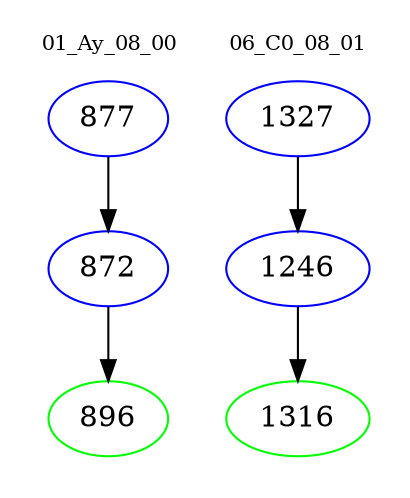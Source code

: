 digraph{
subgraph cluster_0 {
color = white
label = "01_Ay_08_00";
fontsize=10;
T0_877 [label="877", color="blue"]
T0_877 -> T0_872 [color="black"]
T0_872 [label="872", color="blue"]
T0_872 -> T0_896 [color="black"]
T0_896 [label="896", color="green"]
}
subgraph cluster_1 {
color = white
label = "06_C0_08_01";
fontsize=10;
T1_1327 [label="1327", color="blue"]
T1_1327 -> T1_1246 [color="black"]
T1_1246 [label="1246", color="blue"]
T1_1246 -> T1_1316 [color="black"]
T1_1316 [label="1316", color="green"]
}
}
